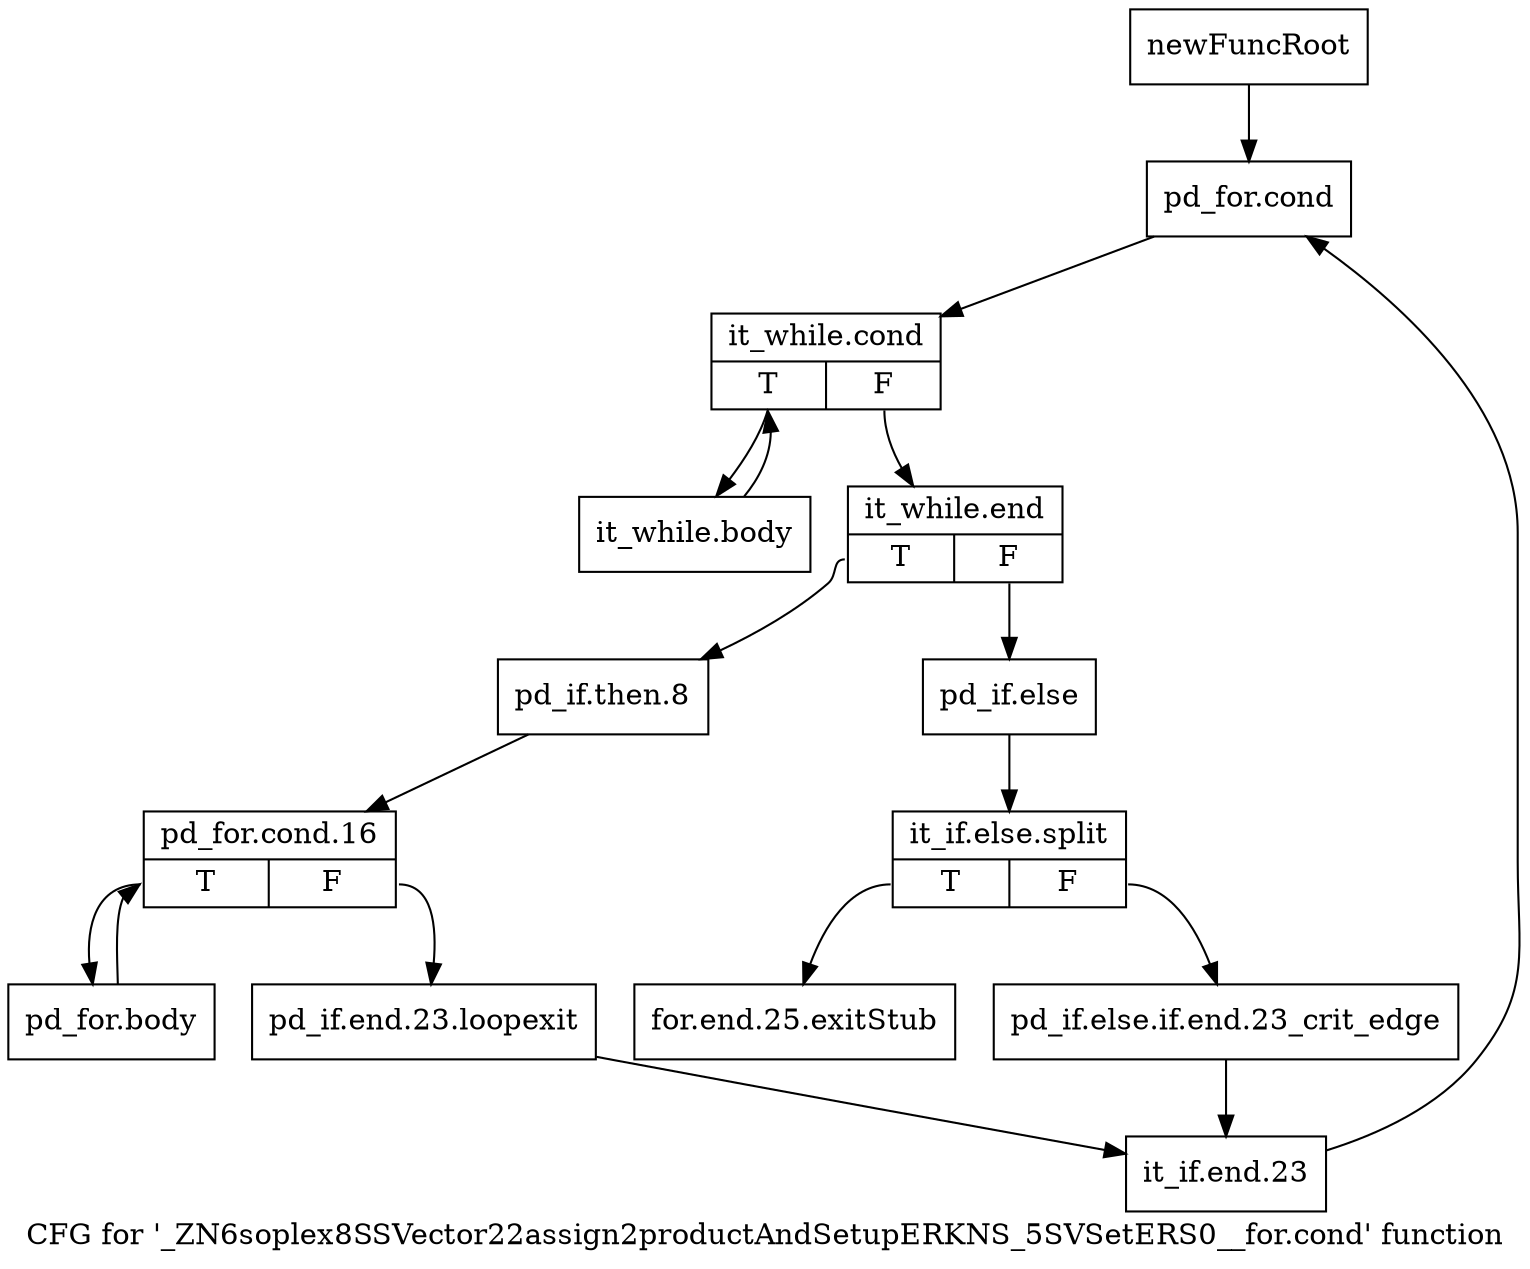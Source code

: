 digraph "CFG for '_ZN6soplex8SSVector22assign2productAndSetupERKNS_5SVSetERS0__for.cond' function" {
	label="CFG for '_ZN6soplex8SSVector22assign2productAndSetupERKNS_5SVSetERS0__for.cond' function";

	Node0x2b5bc30 [shape=record,label="{newFuncRoot}"];
	Node0x2b5bc30 -> Node0x2b5bcd0;
	Node0x2b5bc80 [shape=record,label="{for.end.25.exitStub}"];
	Node0x2b5bcd0 [shape=record,label="{pd_for.cond}"];
	Node0x2b5bcd0 -> Node0x2b5bd20;
	Node0x2b5bd20 [shape=record,label="{it_while.cond|{<s0>T|<s1>F}}"];
	Node0x2b5bd20:s0 -> Node0x2b5bff0;
	Node0x2b5bd20:s1 -> Node0x2b5bd70;
	Node0x2b5bd70 [shape=record,label="{it_while.end|{<s0>T|<s1>F}}"];
	Node0x2b5bd70:s0 -> Node0x2b5be60;
	Node0x2b5bd70:s1 -> Node0x2b5bdc0;
	Node0x2b5bdc0 [shape=record,label="{pd_if.else}"];
	Node0x2b5bdc0 -> Node0x3535a50;
	Node0x3535a50 [shape=record,label="{it_if.else.split|{<s0>T|<s1>F}}"];
	Node0x3535a50:s0 -> Node0x2b5bc80;
	Node0x3535a50:s1 -> Node0x2b5be10;
	Node0x2b5be10 [shape=record,label="{pd_if.else.if.end.23_crit_edge}"];
	Node0x2b5be10 -> Node0x2b5bf50;
	Node0x2b5be60 [shape=record,label="{pd_if.then.8}"];
	Node0x2b5be60 -> Node0x2b5beb0;
	Node0x2b5beb0 [shape=record,label="{pd_for.cond.16|{<s0>T|<s1>F}}"];
	Node0x2b5beb0:s0 -> Node0x2b5bfa0;
	Node0x2b5beb0:s1 -> Node0x2b5bf00;
	Node0x2b5bf00 [shape=record,label="{pd_if.end.23.loopexit}"];
	Node0x2b5bf00 -> Node0x2b5bf50;
	Node0x2b5bf50 [shape=record,label="{it_if.end.23}"];
	Node0x2b5bf50 -> Node0x2b5bcd0;
	Node0x2b5bfa0 [shape=record,label="{pd_for.body}"];
	Node0x2b5bfa0 -> Node0x2b5beb0;
	Node0x2b5bff0 [shape=record,label="{it_while.body}"];
	Node0x2b5bff0 -> Node0x2b5bd20;
}
